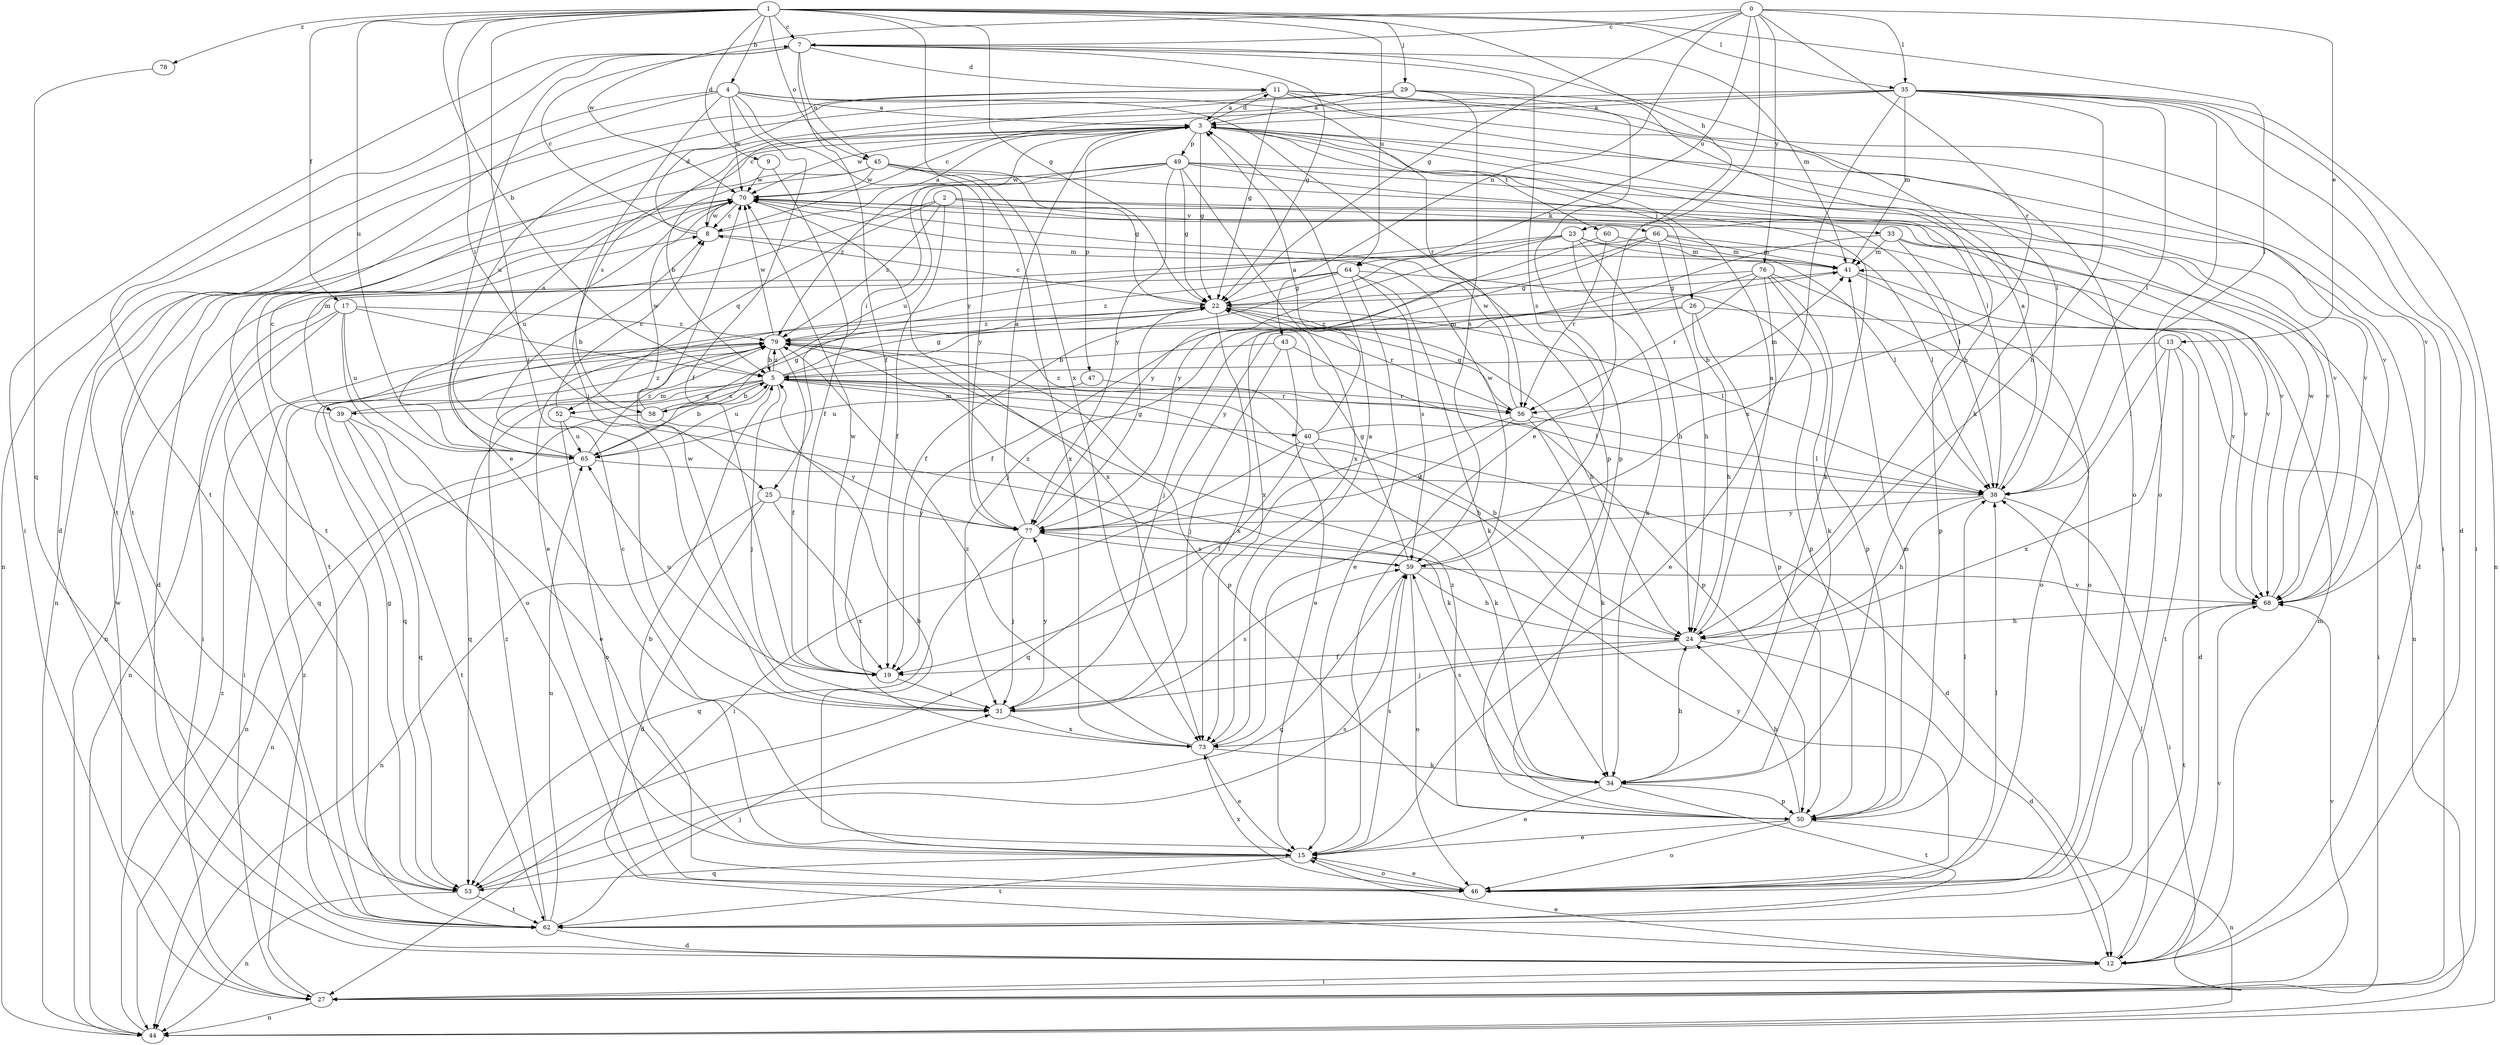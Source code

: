 strict digraph  {
0;
1;
2;
3;
4;
5;
7;
8;
9;
11;
12;
13;
15;
17;
19;
22;
23;
24;
25;
26;
27;
29;
31;
33;
34;
35;
38;
39;
40;
41;
43;
44;
45;
46;
47;
49;
50;
52;
53;
56;
58;
59;
60;
62;
64;
65;
66;
68;
70;
73;
76;
77;
78;
79;
0 -> 7  [label=c];
0 -> 13  [label=e];
0 -> 15  [label=e];
0 -> 22  [label=g];
0 -> 35  [label=l];
0 -> 43  [label=n];
0 -> 56  [label=r];
0 -> 64  [label=u];
0 -> 70  [label=w];
0 -> 76  [label=y];
1 -> 4  [label=b];
1 -> 5  [label=b];
1 -> 7  [label=c];
1 -> 9  [label=d];
1 -> 17  [label=f];
1 -> 22  [label=g];
1 -> 23  [label=h];
1 -> 25  [label=i];
1 -> 29  [label=j];
1 -> 31  [label=j];
1 -> 35  [label=l];
1 -> 38  [label=l];
1 -> 45  [label=o];
1 -> 64  [label=u];
1 -> 65  [label=u];
1 -> 73  [label=x];
1 -> 78  [label=z];
2 -> 19  [label=f];
2 -> 33  [label=k];
2 -> 39  [label=m];
2 -> 52  [label=q];
2 -> 66  [label=v];
2 -> 68  [label=v];
2 -> 79  [label=z];
3 -> 11  [label=d];
3 -> 22  [label=g];
3 -> 25  [label=i];
3 -> 26  [label=i];
3 -> 38  [label=l];
3 -> 47  [label=p];
3 -> 49  [label=p];
3 -> 58  [label=s];
3 -> 60  [label=t];
3 -> 62  [label=t];
3 -> 68  [label=v];
3 -> 70  [label=w];
4 -> 3  [label=a];
4 -> 19  [label=f];
4 -> 31  [label=j];
4 -> 44  [label=n];
4 -> 50  [label=p];
4 -> 56  [label=r];
4 -> 62  [label=t];
4 -> 70  [label=w];
4 -> 77  [label=y];
5 -> 22  [label=g];
5 -> 24  [label=h];
5 -> 31  [label=j];
5 -> 38  [label=l];
5 -> 39  [label=m];
5 -> 40  [label=m];
5 -> 41  [label=m];
5 -> 52  [label=q];
5 -> 53  [label=q];
5 -> 56  [label=r];
5 -> 58  [label=s];
5 -> 65  [label=u];
5 -> 79  [label=z];
7 -> 11  [label=d];
7 -> 15  [label=e];
7 -> 19  [label=f];
7 -> 22  [label=g];
7 -> 27  [label=i];
7 -> 34  [label=k];
7 -> 41  [label=m];
7 -> 45  [label=o];
7 -> 59  [label=s];
7 -> 62  [label=t];
8 -> 3  [label=a];
8 -> 7  [label=c];
8 -> 11  [label=d];
8 -> 41  [label=m];
8 -> 70  [label=w];
9 -> 19  [label=f];
9 -> 70  [label=w];
11 -> 3  [label=a];
11 -> 22  [label=g];
11 -> 27  [label=i];
11 -> 38  [label=l];
11 -> 46  [label=o];
11 -> 68  [label=v];
12 -> 11  [label=d];
12 -> 15  [label=e];
12 -> 27  [label=i];
12 -> 38  [label=l];
12 -> 41  [label=m];
12 -> 68  [label=v];
13 -> 5  [label=b];
13 -> 12  [label=d];
13 -> 38  [label=l];
13 -> 62  [label=t];
13 -> 73  [label=x];
15 -> 5  [label=b];
15 -> 8  [label=c];
15 -> 46  [label=o];
15 -> 53  [label=q];
15 -> 59  [label=s];
15 -> 62  [label=t];
17 -> 5  [label=b];
17 -> 44  [label=n];
17 -> 46  [label=o];
17 -> 53  [label=q];
17 -> 65  [label=u];
17 -> 79  [label=z];
19 -> 31  [label=j];
19 -> 65  [label=u];
19 -> 70  [label=w];
22 -> 8  [label=c];
22 -> 24  [label=h];
22 -> 38  [label=l];
22 -> 56  [label=r];
22 -> 73  [label=x];
22 -> 79  [label=z];
23 -> 15  [label=e];
23 -> 19  [label=f];
23 -> 24  [label=h];
23 -> 34  [label=k];
23 -> 38  [label=l];
23 -> 41  [label=m];
23 -> 77  [label=y];
24 -> 3  [label=a];
24 -> 5  [label=b];
24 -> 12  [label=d];
24 -> 19  [label=f];
24 -> 31  [label=j];
25 -> 12  [label=d];
25 -> 44  [label=n];
25 -> 73  [label=x];
25 -> 77  [label=y];
26 -> 24  [label=h];
26 -> 27  [label=i];
26 -> 50  [label=p];
26 -> 77  [label=y];
26 -> 79  [label=z];
27 -> 44  [label=n];
27 -> 68  [label=v];
27 -> 70  [label=w];
27 -> 79  [label=z];
29 -> 3  [label=a];
29 -> 8  [label=c];
29 -> 24  [label=h];
29 -> 50  [label=p];
29 -> 59  [label=s];
29 -> 62  [label=t];
31 -> 59  [label=s];
31 -> 70  [label=w];
31 -> 73  [label=x];
31 -> 77  [label=y];
33 -> 31  [label=j];
33 -> 41  [label=m];
33 -> 44  [label=n];
33 -> 50  [label=p];
33 -> 68  [label=v];
34 -> 15  [label=e];
34 -> 24  [label=h];
34 -> 50  [label=p];
34 -> 59  [label=s];
34 -> 62  [label=t];
35 -> 3  [label=a];
35 -> 8  [label=c];
35 -> 12  [label=d];
35 -> 24  [label=h];
35 -> 27  [label=i];
35 -> 38  [label=l];
35 -> 41  [label=m];
35 -> 44  [label=n];
35 -> 46  [label=o];
35 -> 65  [label=u];
35 -> 73  [label=x];
38 -> 3  [label=a];
38 -> 24  [label=h];
38 -> 27  [label=i];
38 -> 77  [label=y];
39 -> 8  [label=c];
39 -> 15  [label=e];
39 -> 53  [label=q];
39 -> 62  [label=t];
39 -> 79  [label=z];
40 -> 3  [label=a];
40 -> 12  [label=d];
40 -> 19  [label=f];
40 -> 27  [label=i];
40 -> 34  [label=k];
40 -> 41  [label=m];
40 -> 79  [label=z];
41 -> 22  [label=g];
41 -> 46  [label=o];
41 -> 68  [label=v];
43 -> 5  [label=b];
43 -> 15  [label=e];
43 -> 31  [label=j];
43 -> 50  [label=p];
44 -> 79  [label=z];
45 -> 5  [label=b];
45 -> 22  [label=g];
45 -> 44  [label=n];
45 -> 68  [label=v];
45 -> 70  [label=w];
45 -> 73  [label=x];
45 -> 77  [label=y];
46 -> 5  [label=b];
46 -> 15  [label=e];
46 -> 38  [label=l];
46 -> 73  [label=x];
46 -> 77  [label=y];
47 -> 56  [label=r];
47 -> 65  [label=u];
49 -> 12  [label=d];
49 -> 22  [label=g];
49 -> 34  [label=k];
49 -> 65  [label=u];
49 -> 68  [label=v];
49 -> 70  [label=w];
49 -> 73  [label=x];
49 -> 77  [label=y];
49 -> 79  [label=z];
50 -> 15  [label=e];
50 -> 24  [label=h];
50 -> 38  [label=l];
50 -> 41  [label=m];
50 -> 44  [label=n];
50 -> 46  [label=o];
50 -> 79  [label=z];
52 -> 8  [label=c];
52 -> 34  [label=k];
52 -> 46  [label=o];
52 -> 65  [label=u];
53 -> 22  [label=g];
53 -> 44  [label=n];
53 -> 59  [label=s];
53 -> 62  [label=t];
56 -> 22  [label=g];
56 -> 34  [label=k];
56 -> 38  [label=l];
56 -> 53  [label=q];
56 -> 70  [label=w];
56 -> 77  [label=y];
58 -> 5  [label=b];
58 -> 22  [label=g];
58 -> 44  [label=n];
58 -> 70  [label=w];
58 -> 77  [label=y];
59 -> 22  [label=g];
59 -> 24  [label=h];
59 -> 46  [label=o];
59 -> 53  [label=q];
59 -> 68  [label=v];
59 -> 70  [label=w];
59 -> 79  [label=z];
60 -> 41  [label=m];
60 -> 56  [label=r];
60 -> 77  [label=y];
62 -> 12  [label=d];
62 -> 31  [label=j];
62 -> 65  [label=u];
62 -> 79  [label=z];
64 -> 15  [label=e];
64 -> 22  [label=g];
64 -> 27  [label=i];
64 -> 34  [label=k];
64 -> 50  [label=p];
64 -> 59  [label=s];
64 -> 79  [label=z];
65 -> 3  [label=a];
65 -> 5  [label=b];
65 -> 38  [label=l];
65 -> 44  [label=n];
65 -> 79  [label=z];
66 -> 19  [label=f];
66 -> 24  [label=h];
66 -> 38  [label=l];
66 -> 41  [label=m];
66 -> 44  [label=n];
66 -> 68  [label=v];
66 -> 73  [label=x];
68 -> 24  [label=h];
68 -> 62  [label=t];
68 -> 70  [label=w];
70 -> 8  [label=c];
70 -> 12  [label=d];
70 -> 38  [label=l];
70 -> 62  [label=t];
70 -> 65  [label=u];
70 -> 68  [label=v];
70 -> 73  [label=x];
73 -> 3  [label=a];
73 -> 15  [label=e];
73 -> 34  [label=k];
73 -> 79  [label=z];
76 -> 15  [label=e];
76 -> 22  [label=g];
76 -> 31  [label=j];
76 -> 34  [label=k];
76 -> 46  [label=o];
76 -> 50  [label=p];
76 -> 56  [label=r];
77 -> 3  [label=a];
77 -> 22  [label=g];
77 -> 31  [label=j];
77 -> 53  [label=q];
77 -> 59  [label=s];
78 -> 53  [label=q];
79 -> 5  [label=b];
79 -> 19  [label=f];
79 -> 27  [label=i];
79 -> 50  [label=p];
79 -> 53  [label=q];
79 -> 70  [label=w];
}
